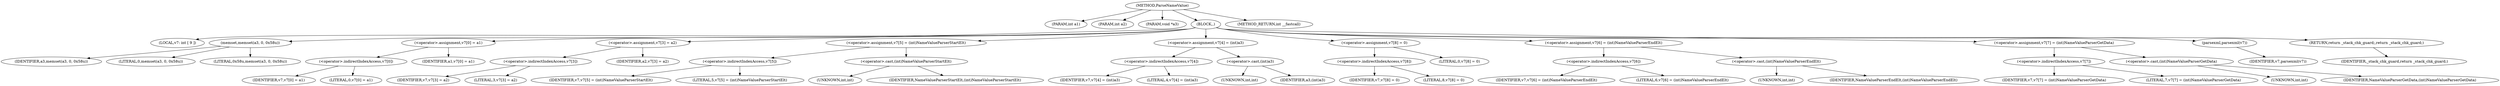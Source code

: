 digraph ParseNameValue {  
"1000102" [label = "(METHOD,ParseNameValue)" ]
"1000103" [label = "(PARAM,int a1)" ]
"1000104" [label = "(PARAM,int a2)" ]
"1000105" [label = "(PARAM,void *a3)" ]
"1000106" [label = "(BLOCK,,)" ]
"1000107" [label = "(LOCAL,v7: int [ 9 ])" ]
"1000108" [label = "(memset,memset(a3, 0, 0x58u))" ]
"1000109" [label = "(IDENTIFIER,a3,memset(a3, 0, 0x58u))" ]
"1000110" [label = "(LITERAL,0,memset(a3, 0, 0x58u))" ]
"1000111" [label = "(LITERAL,0x58u,memset(a3, 0, 0x58u))" ]
"1000112" [label = "(<operator>.assignment,v7[0] = a1)" ]
"1000113" [label = "(<operator>.indirectIndexAccess,v7[0])" ]
"1000114" [label = "(IDENTIFIER,v7,v7[0] = a1)" ]
"1000115" [label = "(LITERAL,0,v7[0] = a1)" ]
"1000116" [label = "(IDENTIFIER,a1,v7[0] = a1)" ]
"1000117" [label = "(<operator>.assignment,v7[3] = a2)" ]
"1000118" [label = "(<operator>.indirectIndexAccess,v7[3])" ]
"1000119" [label = "(IDENTIFIER,v7,v7[3] = a2)" ]
"1000120" [label = "(LITERAL,3,v7[3] = a2)" ]
"1000121" [label = "(IDENTIFIER,a2,v7[3] = a2)" ]
"1000122" [label = "(<operator>.assignment,v7[5] = (int)NameValueParserStartElt)" ]
"1000123" [label = "(<operator>.indirectIndexAccess,v7[5])" ]
"1000124" [label = "(IDENTIFIER,v7,v7[5] = (int)NameValueParserStartElt)" ]
"1000125" [label = "(LITERAL,5,v7[5] = (int)NameValueParserStartElt)" ]
"1000126" [label = "(<operator>.cast,(int)NameValueParserStartElt)" ]
"1000127" [label = "(UNKNOWN,int,int)" ]
"1000128" [label = "(IDENTIFIER,NameValueParserStartElt,(int)NameValueParserStartElt)" ]
"1000129" [label = "(<operator>.assignment,v7[4] = (int)a3)" ]
"1000130" [label = "(<operator>.indirectIndexAccess,v7[4])" ]
"1000131" [label = "(IDENTIFIER,v7,v7[4] = (int)a3)" ]
"1000132" [label = "(LITERAL,4,v7[4] = (int)a3)" ]
"1000133" [label = "(<operator>.cast,(int)a3)" ]
"1000134" [label = "(UNKNOWN,int,int)" ]
"1000135" [label = "(IDENTIFIER,a3,(int)a3)" ]
"1000136" [label = "(<operator>.assignment,v7[8] = 0)" ]
"1000137" [label = "(<operator>.indirectIndexAccess,v7[8])" ]
"1000138" [label = "(IDENTIFIER,v7,v7[8] = 0)" ]
"1000139" [label = "(LITERAL,8,v7[8] = 0)" ]
"1000140" [label = "(LITERAL,0,v7[8] = 0)" ]
"1000141" [label = "(<operator>.assignment,v7[6] = (int)NameValueParserEndElt)" ]
"1000142" [label = "(<operator>.indirectIndexAccess,v7[6])" ]
"1000143" [label = "(IDENTIFIER,v7,v7[6] = (int)NameValueParserEndElt)" ]
"1000144" [label = "(LITERAL,6,v7[6] = (int)NameValueParserEndElt)" ]
"1000145" [label = "(<operator>.cast,(int)NameValueParserEndElt)" ]
"1000146" [label = "(UNKNOWN,int,int)" ]
"1000147" [label = "(IDENTIFIER,NameValueParserEndElt,(int)NameValueParserEndElt)" ]
"1000148" [label = "(<operator>.assignment,v7[7] = (int)NameValueParserGetData)" ]
"1000149" [label = "(<operator>.indirectIndexAccess,v7[7])" ]
"1000150" [label = "(IDENTIFIER,v7,v7[7] = (int)NameValueParserGetData)" ]
"1000151" [label = "(LITERAL,7,v7[7] = (int)NameValueParserGetData)" ]
"1000152" [label = "(<operator>.cast,(int)NameValueParserGetData)" ]
"1000153" [label = "(UNKNOWN,int,int)" ]
"1000154" [label = "(IDENTIFIER,NameValueParserGetData,(int)NameValueParserGetData)" ]
"1000155" [label = "(parsexml,parsexml(v7))" ]
"1000156" [label = "(IDENTIFIER,v7,parsexml(v7))" ]
"1000157" [label = "(RETURN,return _stack_chk_guard;,return _stack_chk_guard;)" ]
"1000158" [label = "(IDENTIFIER,_stack_chk_guard,return _stack_chk_guard;)" ]
"1000159" [label = "(METHOD_RETURN,int __fastcall)" ]
  "1000102" -> "1000103" 
  "1000102" -> "1000104" 
  "1000102" -> "1000105" 
  "1000102" -> "1000106" 
  "1000102" -> "1000159" 
  "1000106" -> "1000107" 
  "1000106" -> "1000108" 
  "1000106" -> "1000112" 
  "1000106" -> "1000117" 
  "1000106" -> "1000122" 
  "1000106" -> "1000129" 
  "1000106" -> "1000136" 
  "1000106" -> "1000141" 
  "1000106" -> "1000148" 
  "1000106" -> "1000155" 
  "1000106" -> "1000157" 
  "1000108" -> "1000109" 
  "1000108" -> "1000110" 
  "1000108" -> "1000111" 
  "1000112" -> "1000113" 
  "1000112" -> "1000116" 
  "1000113" -> "1000114" 
  "1000113" -> "1000115" 
  "1000117" -> "1000118" 
  "1000117" -> "1000121" 
  "1000118" -> "1000119" 
  "1000118" -> "1000120" 
  "1000122" -> "1000123" 
  "1000122" -> "1000126" 
  "1000123" -> "1000124" 
  "1000123" -> "1000125" 
  "1000126" -> "1000127" 
  "1000126" -> "1000128" 
  "1000129" -> "1000130" 
  "1000129" -> "1000133" 
  "1000130" -> "1000131" 
  "1000130" -> "1000132" 
  "1000133" -> "1000134" 
  "1000133" -> "1000135" 
  "1000136" -> "1000137" 
  "1000136" -> "1000140" 
  "1000137" -> "1000138" 
  "1000137" -> "1000139" 
  "1000141" -> "1000142" 
  "1000141" -> "1000145" 
  "1000142" -> "1000143" 
  "1000142" -> "1000144" 
  "1000145" -> "1000146" 
  "1000145" -> "1000147" 
  "1000148" -> "1000149" 
  "1000148" -> "1000152" 
  "1000149" -> "1000150" 
  "1000149" -> "1000151" 
  "1000152" -> "1000153" 
  "1000152" -> "1000154" 
  "1000155" -> "1000156" 
  "1000157" -> "1000158" 
}
